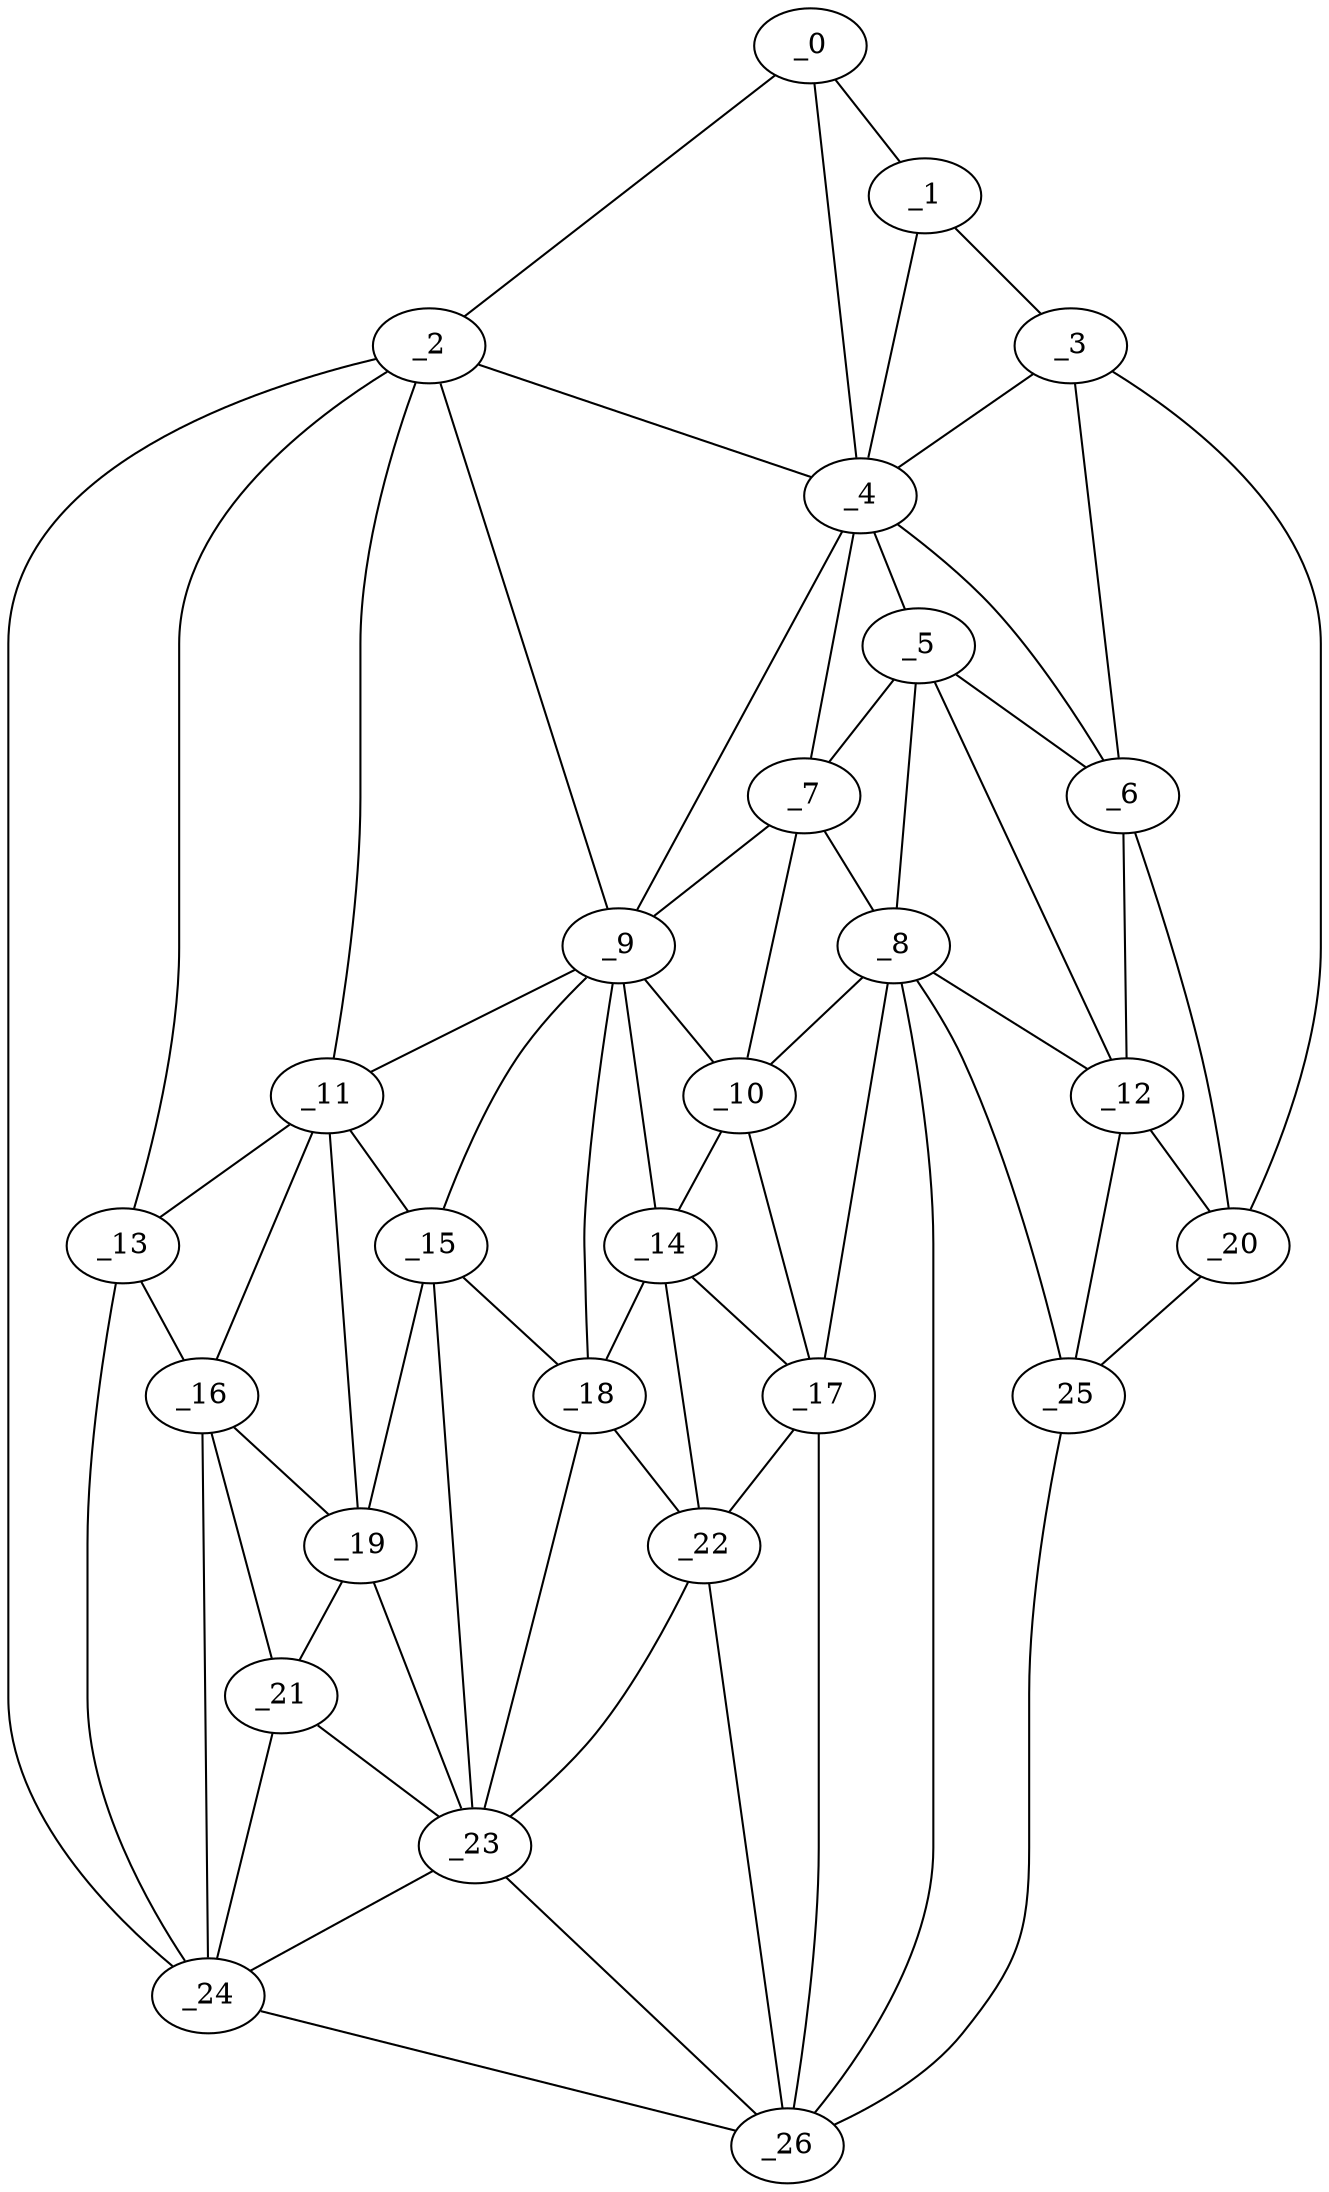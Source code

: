 graph "obj7__295.gxl" {
	_0	 [x=37,
		y=9];
	_1	 [x=44,
		y=6];
	_0 -- _1	 [valence=1];
	_2	 [x=50,
		y=124];
	_0 -- _2	 [valence=1];
	_4	 [x=53,
		y=19];
	_0 -- _4	 [valence=1];
	_3	 [x=51,
		y=3];
	_1 -- _3	 [valence=1];
	_1 -- _4	 [valence=2];
	_2 -- _4	 [valence=1];
	_9	 [x=77,
		y=55];
	_2 -- _9	 [valence=2];
	_11	 [x=80,
		y=72];
	_2 -- _11	 [valence=2];
	_13	 [x=82,
		y=100];
	_2 -- _13	 [valence=1];
	_24	 [x=95,
		y=97];
	_2 -- _24	 [valence=1];
	_3 -- _4	 [valence=2];
	_6	 [x=67,
		y=11];
	_3 -- _6	 [valence=1];
	_20	 [x=92,
		y=14];
	_3 -- _20	 [valence=1];
	_5	 [x=66,
		y=23];
	_4 -- _5	 [valence=1];
	_4 -- _6	 [valence=2];
	_7	 [x=69,
		y=29];
	_4 -- _7	 [valence=2];
	_4 -- _9	 [valence=1];
	_5 -- _6	 [valence=2];
	_5 -- _7	 [valence=2];
	_8	 [x=77,
		y=29];
	_5 -- _8	 [valence=2];
	_12	 [x=81,
		y=19];
	_5 -- _12	 [valence=2];
	_6 -- _12	 [valence=2];
	_6 -- _20	 [valence=2];
	_7 -- _8	 [valence=2];
	_7 -- _9	 [valence=2];
	_10	 [x=79,
		y=42];
	_7 -- _10	 [valence=1];
	_8 -- _10	 [valence=2];
	_8 -- _12	 [valence=2];
	_17	 [x=87,
		y=43];
	_8 -- _17	 [valence=2];
	_25	 [x=96,
		y=24];
	_8 -- _25	 [valence=2];
	_26	 [x=96,
		y=37];
	_8 -- _26	 [valence=1];
	_9 -- _10	 [valence=1];
	_9 -- _11	 [valence=2];
	_14	 [x=83,
		y=50];
	_9 -- _14	 [valence=2];
	_15	 [x=83,
		y=66];
	_9 -- _15	 [valence=2];
	_18	 [x=89,
		y=60];
	_9 -- _18	 [valence=2];
	_10 -- _14	 [valence=2];
	_10 -- _17	 [valence=1];
	_11 -- _13	 [valence=2];
	_11 -- _15	 [valence=2];
	_16	 [x=84,
		y=95];
	_11 -- _16	 [valence=2];
	_19	 [x=89,
		y=79];
	_11 -- _19	 [valence=2];
	_12 -- _20	 [valence=2];
	_12 -- _25	 [valence=1];
	_13 -- _16	 [valence=2];
	_13 -- _24	 [valence=1];
	_14 -- _17	 [valence=1];
	_14 -- _18	 [valence=2];
	_22	 [x=94,
		y=54];
	_14 -- _22	 [valence=2];
	_15 -- _18	 [valence=1];
	_15 -- _19	 [valence=2];
	_23	 [x=95,
		y=79];
	_15 -- _23	 [valence=2];
	_16 -- _19	 [valence=2];
	_21	 [x=93,
		y=92];
	_16 -- _21	 [valence=1];
	_16 -- _24	 [valence=2];
	_17 -- _22	 [valence=1];
	_17 -- _26	 [valence=2];
	_18 -- _22	 [valence=2];
	_18 -- _23	 [valence=2];
	_19 -- _21	 [valence=1];
	_19 -- _23	 [valence=2];
	_20 -- _25	 [valence=1];
	_21 -- _23	 [valence=2];
	_21 -- _24	 [valence=2];
	_22 -- _23	 [valence=2];
	_22 -- _26	 [valence=2];
	_23 -- _24	 [valence=1];
	_23 -- _26	 [valence=2];
	_24 -- _26	 [valence=1];
	_25 -- _26	 [valence=1];
}
